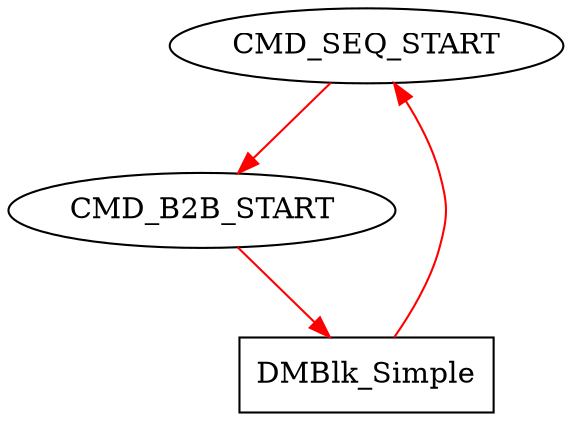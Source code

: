 digraph g {
name="testv1";

graph [rankdir=TB, nodesep=0.6, mindist=0.6, ranksep=0.6, overlap=false]
node  [type="tmsg",   shape="rectangle", style="filled", fillcolor="white", color="black", cpu="3"]
edge  [type="defdst", color="red"]

// events mit block
CMD_SEQ_START       [type="tmsg",      pattern="B2B_TEST", patentry="true",   toffs=         0, id="0x112c101004200001", par="0x123", shape="oval"];
CMD_B2B_START       [type="tmsg",      pattern="B2B_TEST",                    toffs=  10000000, id="0x112c031004200001", par="0x456", shape="oval"];
DMBlk_Simple        [type="block",     pattern="B2B_TEST",                  tperiod=1210000000];                                 

// sequenz
CMD_SEQ_START -> CMD_B2B_START -> DMBlk_Simple -> CMD_SEQ_START;
}
